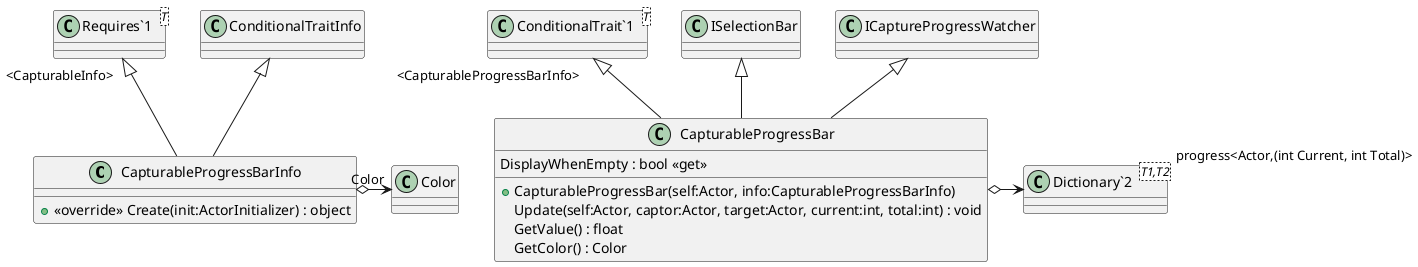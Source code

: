 @startuml
class CapturableProgressBarInfo {
    + <<override>> Create(init:ActorInitializer) : object
}
class CapturableProgressBar {
    + CapturableProgressBar(self:Actor, info:CapturableProgressBarInfo)
    Update(self:Actor, captor:Actor, target:Actor, current:int, total:int) : void
    GetValue() : float
    GetColor() : Color
    DisplayWhenEmpty : bool <<get>>
}
class "Requires`1"<T> {
}
class "ConditionalTrait`1"<T> {
}
class "Dictionary`2"<T1,T2> {
}
ConditionalTraitInfo <|-- CapturableProgressBarInfo
"Requires`1" "<CapturableInfo>" <|-- CapturableProgressBarInfo
CapturableProgressBarInfo o-> "Color" Color
"ConditionalTrait`1" "<CapturableProgressBarInfo>" <|-- CapturableProgressBar
ISelectionBar <|-- CapturableProgressBar
ICaptureProgressWatcher <|-- CapturableProgressBar
CapturableProgressBar o-> "progress<Actor,(int Current, int Total)>" "Dictionary`2"
@enduml
